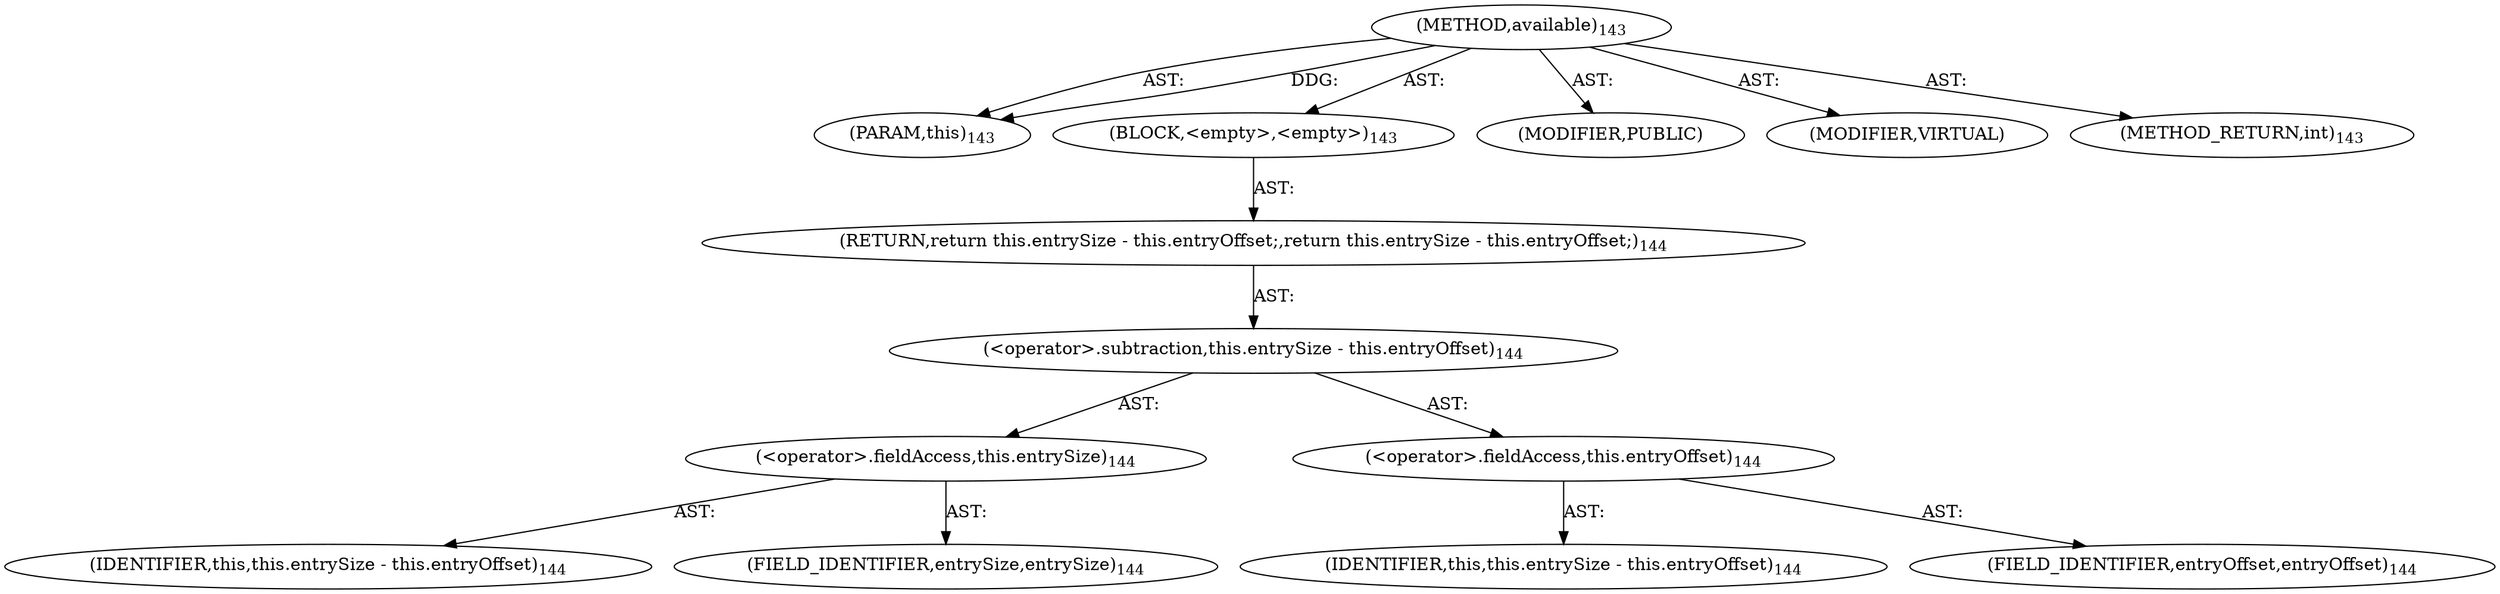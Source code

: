 digraph "available" {  
"111669149702" [label = <(METHOD,available)<SUB>143</SUB>> ]
"115964116995" [label = <(PARAM,this)<SUB>143</SUB>> ]
"25769803782" [label = <(BLOCK,&lt;empty&gt;,&lt;empty&gt;)<SUB>143</SUB>> ]
"146028888065" [label = <(RETURN,return this.entrySize - this.entryOffset;,return this.entrySize - this.entryOffset;)<SUB>144</SUB>> ]
"30064771102" [label = <(&lt;operator&gt;.subtraction,this.entrySize - this.entryOffset)<SUB>144</SUB>> ]
"30064771103" [label = <(&lt;operator&gt;.fieldAccess,this.entrySize)<SUB>144</SUB>> ]
"68719476740" [label = <(IDENTIFIER,this,this.entrySize - this.entryOffset)<SUB>144</SUB>> ]
"55834574862" [label = <(FIELD_IDENTIFIER,entrySize,entrySize)<SUB>144</SUB>> ]
"30064771104" [label = <(&lt;operator&gt;.fieldAccess,this.entryOffset)<SUB>144</SUB>> ]
"68719476741" [label = <(IDENTIFIER,this,this.entrySize - this.entryOffset)<SUB>144</SUB>> ]
"55834574863" [label = <(FIELD_IDENTIFIER,entryOffset,entryOffset)<SUB>144</SUB>> ]
"133143986197" [label = <(MODIFIER,PUBLIC)> ]
"133143986198" [label = <(MODIFIER,VIRTUAL)> ]
"128849018886" [label = <(METHOD_RETURN,int)<SUB>143</SUB>> ]
  "111669149702" -> "115964116995"  [ label = "AST: "] 
  "111669149702" -> "25769803782"  [ label = "AST: "] 
  "111669149702" -> "133143986197"  [ label = "AST: "] 
  "111669149702" -> "133143986198"  [ label = "AST: "] 
  "111669149702" -> "128849018886"  [ label = "AST: "] 
  "25769803782" -> "146028888065"  [ label = "AST: "] 
  "146028888065" -> "30064771102"  [ label = "AST: "] 
  "30064771102" -> "30064771103"  [ label = "AST: "] 
  "30064771102" -> "30064771104"  [ label = "AST: "] 
  "30064771103" -> "68719476740"  [ label = "AST: "] 
  "30064771103" -> "55834574862"  [ label = "AST: "] 
  "30064771104" -> "68719476741"  [ label = "AST: "] 
  "30064771104" -> "55834574863"  [ label = "AST: "] 
  "111669149702" -> "115964116995"  [ label = "DDG: "] 
}
